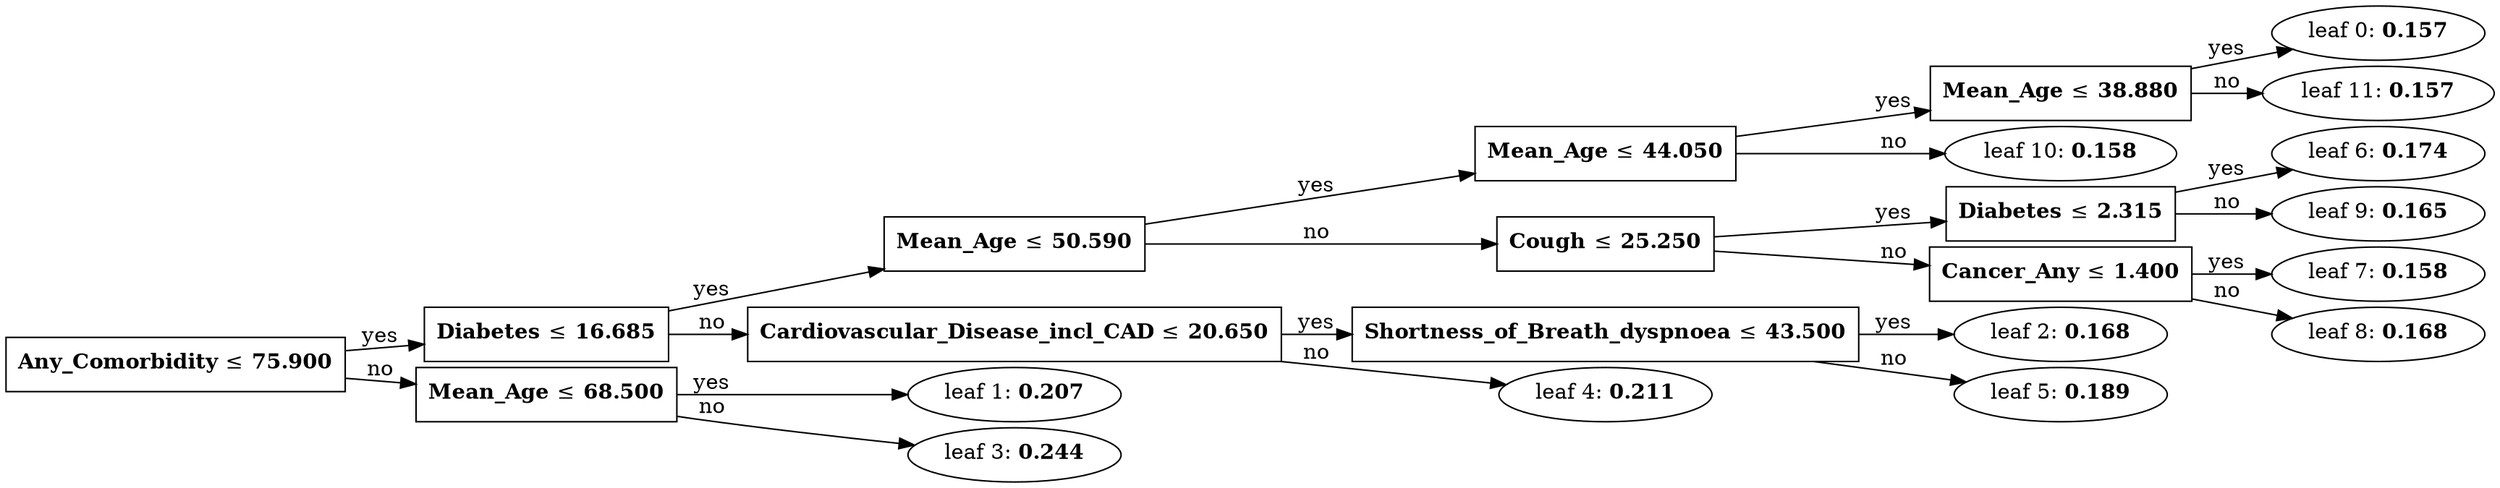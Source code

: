 digraph Tree {
	graph [nodesep=0.05 rankdir=LR ranksep=0.3]
	split0 [label=<<B>Any_Comorbidity</B> &#8804; <B>75.900</B>> fillcolor=white shape=rectangle style=""]
	split1 [label=<<B>Diabetes</B> &#8804; <B>16.685</B>> fillcolor=white shape=rectangle style=""]
	split5 [label=<<B>Mean_Age</B> &#8804; <B>50.590</B>> fillcolor=white shape=rectangle style=""]
	split9 [label=<<B>Mean_Age</B> &#8804; <B>44.050</B>> fillcolor=white shape=rectangle style=""]
	split10 [label=<<B>Mean_Age</B> &#8804; <B>38.880</B>> fillcolor=white shape=rectangle style=""]
	leaf0 [label=<leaf 0: <B>0.157</B>>]
	split10 -> leaf0 [label=yes]
	leaf11 [label=<leaf 11: <B>0.157</B>>]
	split10 -> leaf11 [label=no]
	split9 -> split10 [label=yes]
	leaf10 [label=<leaf 10: <B>0.158</B>>]
	split9 -> leaf10 [label=no]
	split5 -> split9 [label=yes]
	split6 [label=<<B>Cough</B> &#8804; <B>25.250</B>> fillcolor=white shape=rectangle style=""]
	split8 [label=<<B>Diabetes</B> &#8804; <B>2.315</B>> fillcolor=white shape=rectangle style=""]
	leaf6 [label=<leaf 6: <B>0.174</B>>]
	split8 -> leaf6 [label=yes]
	leaf9 [label=<leaf 9: <B>0.165</B>>]
	split8 -> leaf9 [label=no]
	split6 -> split8 [label=yes]
	split7 [label=<<B>Cancer_Any</B> &#8804; <B>1.400</B>> fillcolor=white shape=rectangle style=""]
	leaf7 [label=<leaf 7: <B>0.158</B>>]
	split7 -> leaf7 [label=yes]
	leaf8 [label=<leaf 8: <B>0.168</B>>]
	split7 -> leaf8 [label=no]
	split6 -> split7 [label=no]
	split5 -> split6 [label=no]
	split1 -> split5 [label=yes]
	split3 [label=<<B>Cardiovascular_Disease_incl_CAD</B> &#8804; <B>20.650</B>> fillcolor=white shape=rectangle style=""]
	split4 [label=<<B>Shortness_of_Breath_dyspnoea</B> &#8804; <B>43.500</B>> fillcolor=white shape=rectangle style=""]
	leaf2 [label=<leaf 2: <B>0.168</B>>]
	split4 -> leaf2 [label=yes]
	leaf5 [label=<leaf 5: <B>0.189</B>>]
	split4 -> leaf5 [label=no]
	split3 -> split4 [label=yes]
	leaf4 [label=<leaf 4: <B>0.211</B>>]
	split3 -> leaf4 [label=no]
	split1 -> split3 [label=no]
	split0 -> split1 [label=yes]
	split2 [label=<<B>Mean_Age</B> &#8804; <B>68.500</B>> fillcolor=white shape=rectangle style=""]
	leaf1 [label=<leaf 1: <B>0.207</B>>]
	split2 -> leaf1 [label=yes]
	leaf3 [label=<leaf 3: <B>0.244</B>>]
	split2 -> leaf3 [label=no]
	split0 -> split2 [label=no]
}

